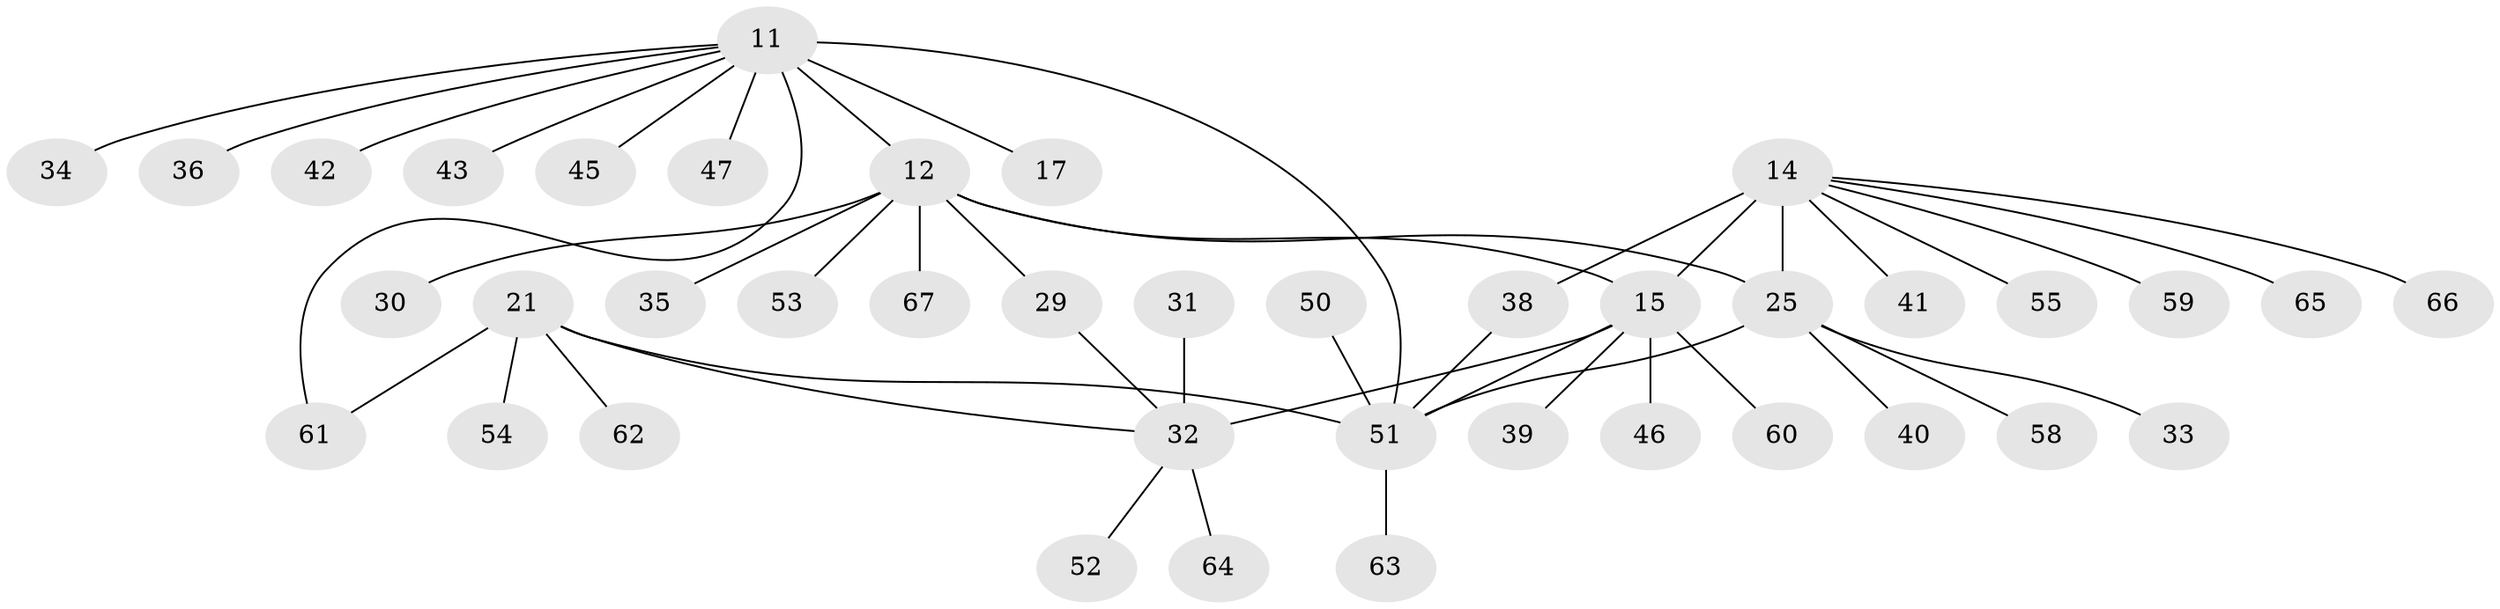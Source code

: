// original degree distribution, {5: 0.11940298507462686, 7: 0.029850746268656716, 10: 0.014925373134328358, 4: 0.014925373134328358, 6: 0.029850746268656716, 8: 0.014925373134328358, 11: 0.014925373134328358, 3: 0.04477611940298507, 1: 0.5671641791044776, 2: 0.14925373134328357}
// Generated by graph-tools (version 1.1) at 2025/58/03/04/25 21:58:57]
// undirected, 40 vertices, 46 edges
graph export_dot {
graph [start="1"]
  node [color=gray90,style=filled];
  11 [super="+10"];
  12;
  14 [super="+13+3"];
  15 [super="+4"];
  17;
  21 [super="+9"];
  25 [super="+2"];
  29;
  30;
  31;
  32 [super="+6"];
  33;
  34;
  35;
  36 [super="+19"];
  38 [super="+20"];
  39 [super="+22"];
  40;
  41;
  42;
  43;
  45;
  46;
  47;
  50;
  51 [super="+23+24"];
  52;
  53;
  54;
  55;
  58;
  59;
  60 [super="+49"];
  61 [super="+26"];
  62 [super="+44+57"];
  63;
  64 [super="+48"];
  65 [super="+18+27+28+37+56"];
  66;
  67;
  11 -- 12 [weight=2];
  11 -- 34;
  11 -- 42;
  11 -- 43;
  11 -- 47;
  11 -- 17;
  11 -- 45;
  11 -- 61;
  11 -- 36;
  11 -- 51 [weight=2];
  12 -- 15 [weight=2];
  12 -- 25 [weight=2];
  12 -- 29;
  12 -- 30;
  12 -- 35;
  12 -- 53;
  12 -- 67;
  14 -- 15 [weight=3];
  14 -- 38;
  14 -- 55;
  14 -- 41;
  14 -- 59;
  14 -- 25 [weight=2];
  14 -- 66;
  14 -- 65;
  15 -- 51 [weight=2];
  15 -- 46;
  15 -- 39;
  15 -- 60;
  15 -- 32 [weight=2];
  21 -- 32;
  21 -- 51 [weight=2];
  21 -- 54;
  21 -- 61;
  21 -- 62;
  25 -- 33;
  25 -- 40;
  25 -- 58;
  25 -- 51;
  29 -- 32;
  31 -- 32;
  32 -- 64;
  32 -- 52;
  38 -- 51;
  50 -- 51;
  51 -- 63;
}
